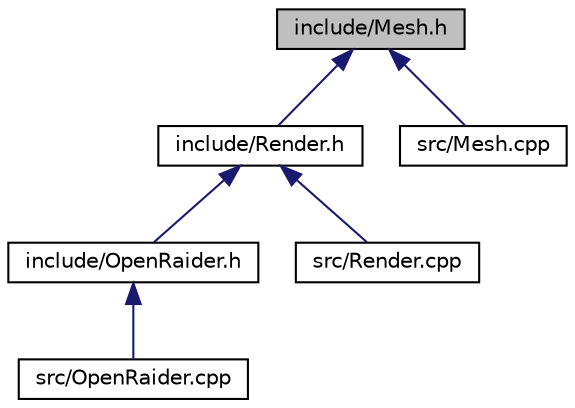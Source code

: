 digraph "include/Mesh.h"
{
 // INTERACTIVE_SVG=YES
  edge [fontname="Helvetica",fontsize="10",labelfontname="Helvetica",labelfontsize="10"];
  node [fontname="Helvetica",fontsize="10",shape=record];
  Node1 [label="include/Mesh.h",height=0.2,width=0.4,color="black", fillcolor="grey75", style="filled" fontcolor="black"];
  Node1 -> Node2 [dir="back",color="midnightblue",fontsize="10",style="solid",fontname="Helvetica"];
  Node2 [label="include/Render.h",height=0.2,width=0.4,color="black", fillcolor="white", style="filled",URL="$_render_8h.html",tooltip="OpenRaider Renderer class. "];
  Node2 -> Node3 [dir="back",color="midnightblue",fontsize="10",style="solid",fontname="Helvetica"];
  Node3 [label="include/OpenRaider.h",height=0.2,width=0.4,color="black", fillcolor="white", style="filled",URL="$_open_raider_8h.html",tooltip="Main Game Singleton. "];
  Node3 -> Node4 [dir="back",color="midnightblue",fontsize="10",style="solid",fontname="Helvetica"];
  Node4 [label="src/OpenRaider.cpp",height=0.2,width=0.4,color="black", fillcolor="white", style="filled",URL="$_open_raider_8cpp.html"];
  Node2 -> Node5 [dir="back",color="midnightblue",fontsize="10",style="solid",fontname="Helvetica"];
  Node5 [label="src/Render.cpp",height=0.2,width=0.4,color="black", fillcolor="white", style="filled",URL="$_render_8cpp.html",tooltip="OpenRaider Renderer class. "];
  Node1 -> Node6 [dir="back",color="midnightblue",fontsize="10",style="solid",fontname="Helvetica"];
  Node6 [label="src/Mesh.cpp",height=0.2,width=0.4,color="black", fillcolor="white", style="filled",URL="$_mesh_8cpp.html",tooltip="OpenGL Mesh. "];
}
